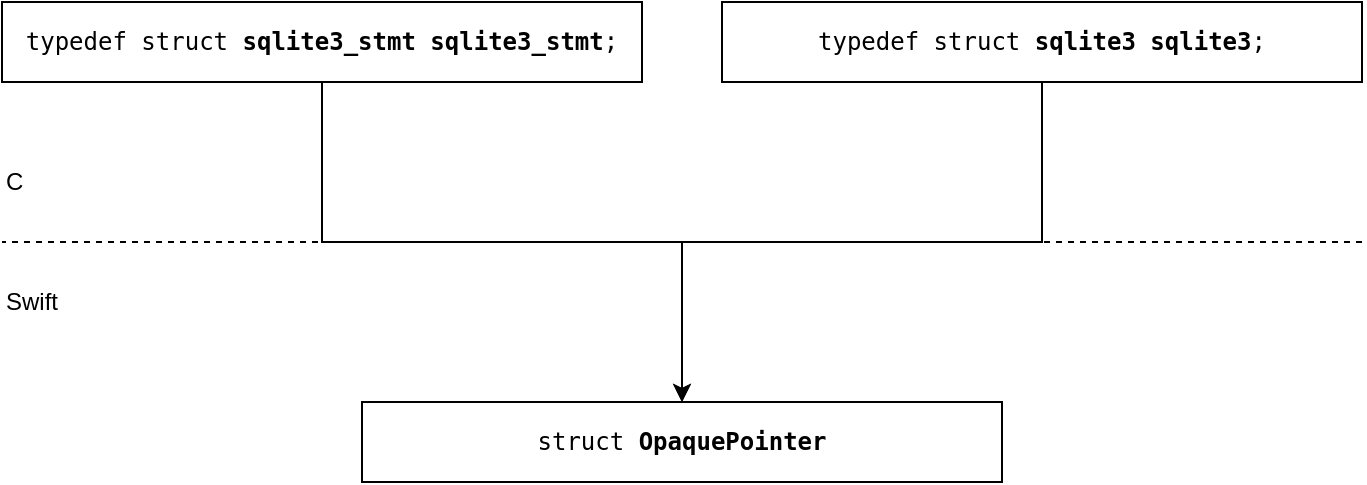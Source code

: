 <mxfile version="10.6.5" type="google"><diagram id="5uadcfN0MetXQ91pWT-f" name="Page-1"><mxGraphModel dx="1428" dy="1162" grid="1" gridSize="10" guides="1" tooltips="1" connect="1" arrows="1" fold="1" page="1" pageScale="1" pageWidth="827" pageHeight="1169" math="0" shadow="0"><root><mxCell id="0"/><mxCell id="1" parent="0"/><mxCell id="7XSuDmA9xZHoiF28kkSe-5" style="edgeStyle=orthogonalEdgeStyle;rounded=0;orthogonalLoop=1;jettySize=auto;html=1;" edge="1" parent="1" source="7XSuDmA9xZHoiF28kkSe-1" target="7XSuDmA9xZHoiF28kkSe-3"><mxGeometry relative="1" as="geometry"/></mxCell><mxCell id="7XSuDmA9xZHoiF28kkSe-1" value="&lt;pre&gt;typedef struct &lt;b&gt;sqlite3_stmt sqlite3_stmt&lt;/b&gt;;&lt;/pre&gt;" style="rounded=0;whiteSpace=wrap;html=1;" vertex="1" parent="1"><mxGeometry x="40" y="240" width="320" height="40" as="geometry"/></mxCell><mxCell id="7XSuDmA9xZHoiF28kkSe-4" value="" style="edgeStyle=orthogonalEdgeStyle;rounded=0;orthogonalLoop=1;jettySize=auto;html=1;" edge="1" parent="1" source="7XSuDmA9xZHoiF28kkSe-2" target="7XSuDmA9xZHoiF28kkSe-3"><mxGeometry relative="1" as="geometry"/></mxCell><mxCell id="7XSuDmA9xZHoiF28kkSe-2" value="&lt;pre&gt;typedef struct &lt;b&gt;sqlite3 sqlite3&lt;/b&gt;;&lt;/pre&gt;" style="rounded=0;whiteSpace=wrap;html=1;" vertex="1" parent="1"><mxGeometry x="400" y="240" width="320" height="40" as="geometry"/></mxCell><mxCell id="7XSuDmA9xZHoiF28kkSe-3" value="&lt;figure&gt;&lt;div&gt;&lt;pre&gt;&lt;code&gt;&lt;span&gt;&lt;span&gt;struct &lt;/span&gt;&lt;b&gt;&lt;span&gt;OpaquePointer&lt;/span&gt;&lt;/b&gt;&lt;/span&gt;&lt;/code&gt;&lt;/pre&gt;&lt;/div&gt;&lt;/figure&gt;" style="rounded=0;whiteSpace=wrap;html=1;" vertex="1" parent="1"><mxGeometry x="220" y="440" width="320" height="40" as="geometry"/></mxCell><mxCell id="7XSuDmA9xZHoiF28kkSe-6" value="" style="endArrow=none;dashed=1;html=1;" edge="1" parent="1"><mxGeometry width="50" height="50" relative="1" as="geometry"><mxPoint x="720" y="360" as="sourcePoint"/><mxPoint x="40" y="360" as="targetPoint"/></mxGeometry></mxCell><mxCell id="7XSuDmA9xZHoiF28kkSe-7" value="C" style="text;html=1;strokeColor=none;fillColor=none;align=left;verticalAlign=middle;whiteSpace=wrap;rounded=0;" vertex="1" parent="1"><mxGeometry x="40" y="320" width="40" height="20" as="geometry"/></mxCell><mxCell id="7XSuDmA9xZHoiF28kkSe-8" value="Swift" style="text;html=1;strokeColor=none;fillColor=none;align=left;verticalAlign=middle;whiteSpace=wrap;rounded=0;" vertex="1" parent="1"><mxGeometry x="40" y="380" width="40" height="20" as="geometry"/></mxCell></root></mxGraphModel></diagram></mxfile>